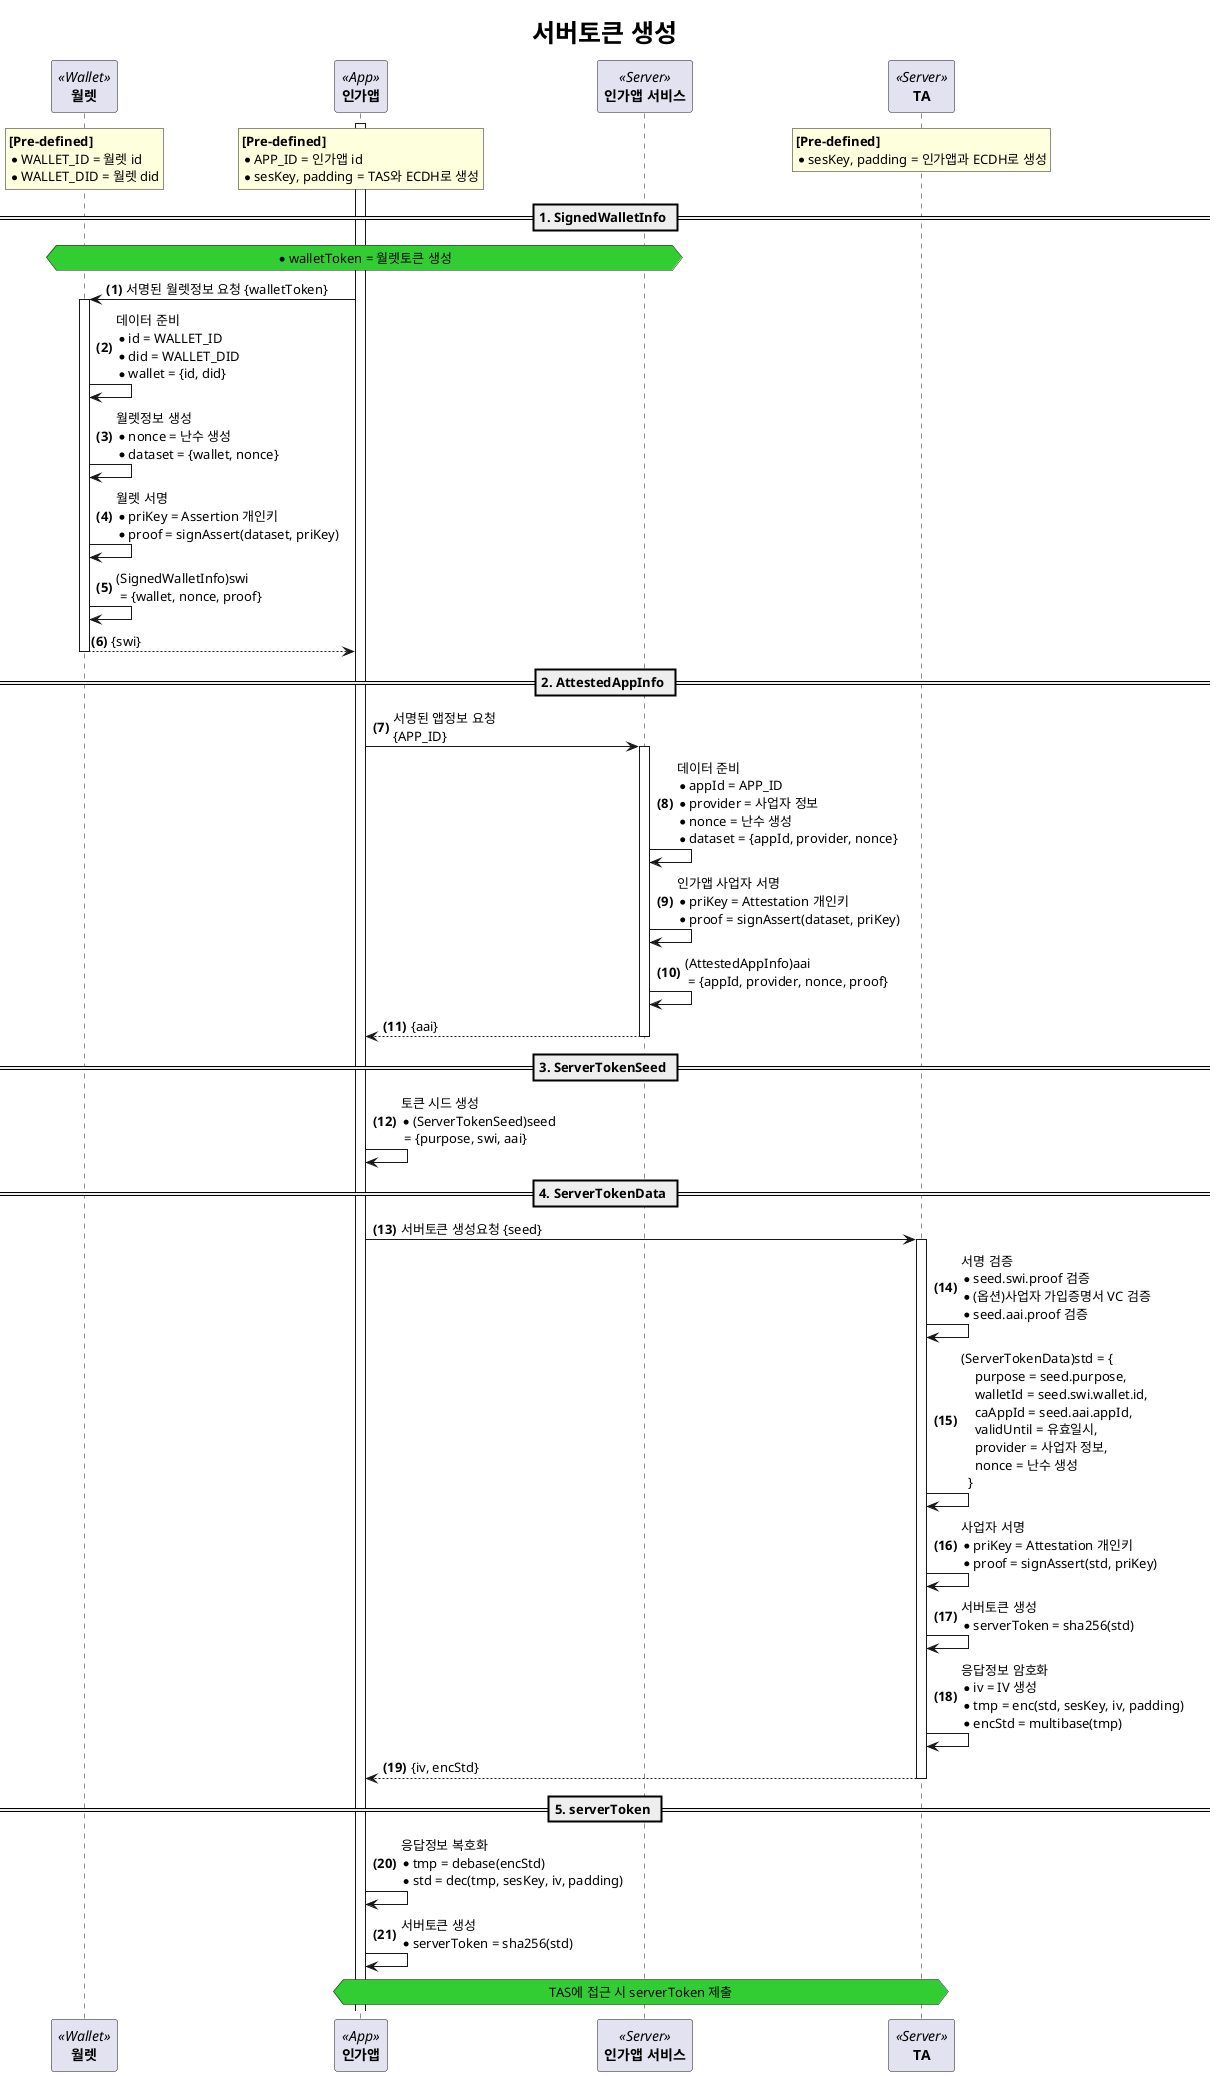 @startuml proc_server_token_detail
title
	<size:25>서버토큰 생성</size>
end title

autonumber "<b>(#)</b>"

participant "**월렛**" as wal <<Wallet>>
participant "**인가앱**" as ca <<App>>
participant "**인가앱 서비스**" as cap <<Server>>
participant "**TA**" as tas <<Server>>

activate ca

rnote over wal
    **[Pre-defined]**
    * WALLET_ID = 월렛 id
    * WALLET_DID = 월렛 did
end rnote
/ rnote over ca
    **[Pre-defined]**
    * APP_ID = 인가앱 id
    * sesKey, padding = TAS와 ECDH로 생성
end rnote
/ rnote over tas
    **[Pre-defined]**
    * sesKey, padding = 인가앱과 ECDH로 생성
end rnote

== 1. SignedWalletInfo ==

hnote over wal, cap #LimeGreen
    * walletToken = 월렛토큰 생성
end hnote

ca -> wal ++: 서명된 월렛정보 요청 {walletToken}
    wal -> wal: 데이터 준비\
            \n* id = WALLET_ID\
            \n* did = WALLET_DID\
            \n* wallet = {id, did}
    wal -> wal: 월렛정보 생성\
            \n* nonce = 난수 생성\
            \n* dataset = {wallet, nonce}
    wal -> wal: 월렛 서명\
            \n* priKey = Assertion 개인키\
            \n* proof = signAssert(dataset, priKey)
    wal -> wal: (SignedWalletInfo)swi\
            \n = {wallet, nonce, proof}
return {swi}

== 2. AttestedAppInfo ==

ca -> cap ++: 서명된 앱정보 요청\n{APP_ID}
    cap -> cap: 데이터 준비\
            \n* appId = APP_ID\
            \n* provider = 사업자 정보\
            \n* nonce = 난수 생성\
            \n* dataset = {appId, provider, nonce}
    cap -> cap: 인가앱 사업자 서명\
            \n* priKey = Attestation 개인키\
            \n* proof = signAssert(dataset, priKey)
    cap -> cap: (AttestedAppInfo)aai\
            \n = {appId, provider, nonce, proof}
return {aai}

== 3. ServerTokenSeed ==

ca -> ca: 토큰 시드 생성\
        \n* (ServerTokenSeed)seed\
        \n = {purpose, swi, aai}

== 4. ServerTokenData ==

ca -> tas ++: 서버토큰 생성요청 {seed}
    tas -> tas: 서명 검증\
            \n* seed.swi.proof 검증\
            \n* (옵션)사업자 가입증명서 VC 검증\
            \n* seed.aai.proof 검증
    tas -> tas: (ServerTokenData)std = {\
            \n    purpose = seed.purpose,\
            \n    walletId = seed.swi.wallet.id,\
            \n    caAppId = seed.aai.appId,\
            \n    validUntil = 유효일시,\
            \n    provider = 사업자 정보,\
            \n    nonce = 난수 생성\
            \n  }
    tas -> tas: 사업자 서명\
            \n* priKey = Attestation 개인키\
            \n* proof = signAssert(std, priKey)
    tas -> tas: 서버토큰 생성\n* serverToken = sha256(std)
    tas -> tas: 응답정보 암호화\
            \n* iv = IV 생성\
            \n* tmp = enc(std, sesKey, iv, padding)\
            \n* encStd = multibase(tmp)
return {iv, encStd}

== 5. serverToken ==

ca -> ca: 응답정보 복호화\
    \n* tmp = debase(encStd)\
    \n* std = dec(tmp, sesKey, iv, padding)
ca -> ca: 서버토큰 생성\n* serverToken = sha256(std)

hnote over ca, tas #LimeGreen
    TAS에 접근 시 serverToken 제출
end hnote
@enduml

